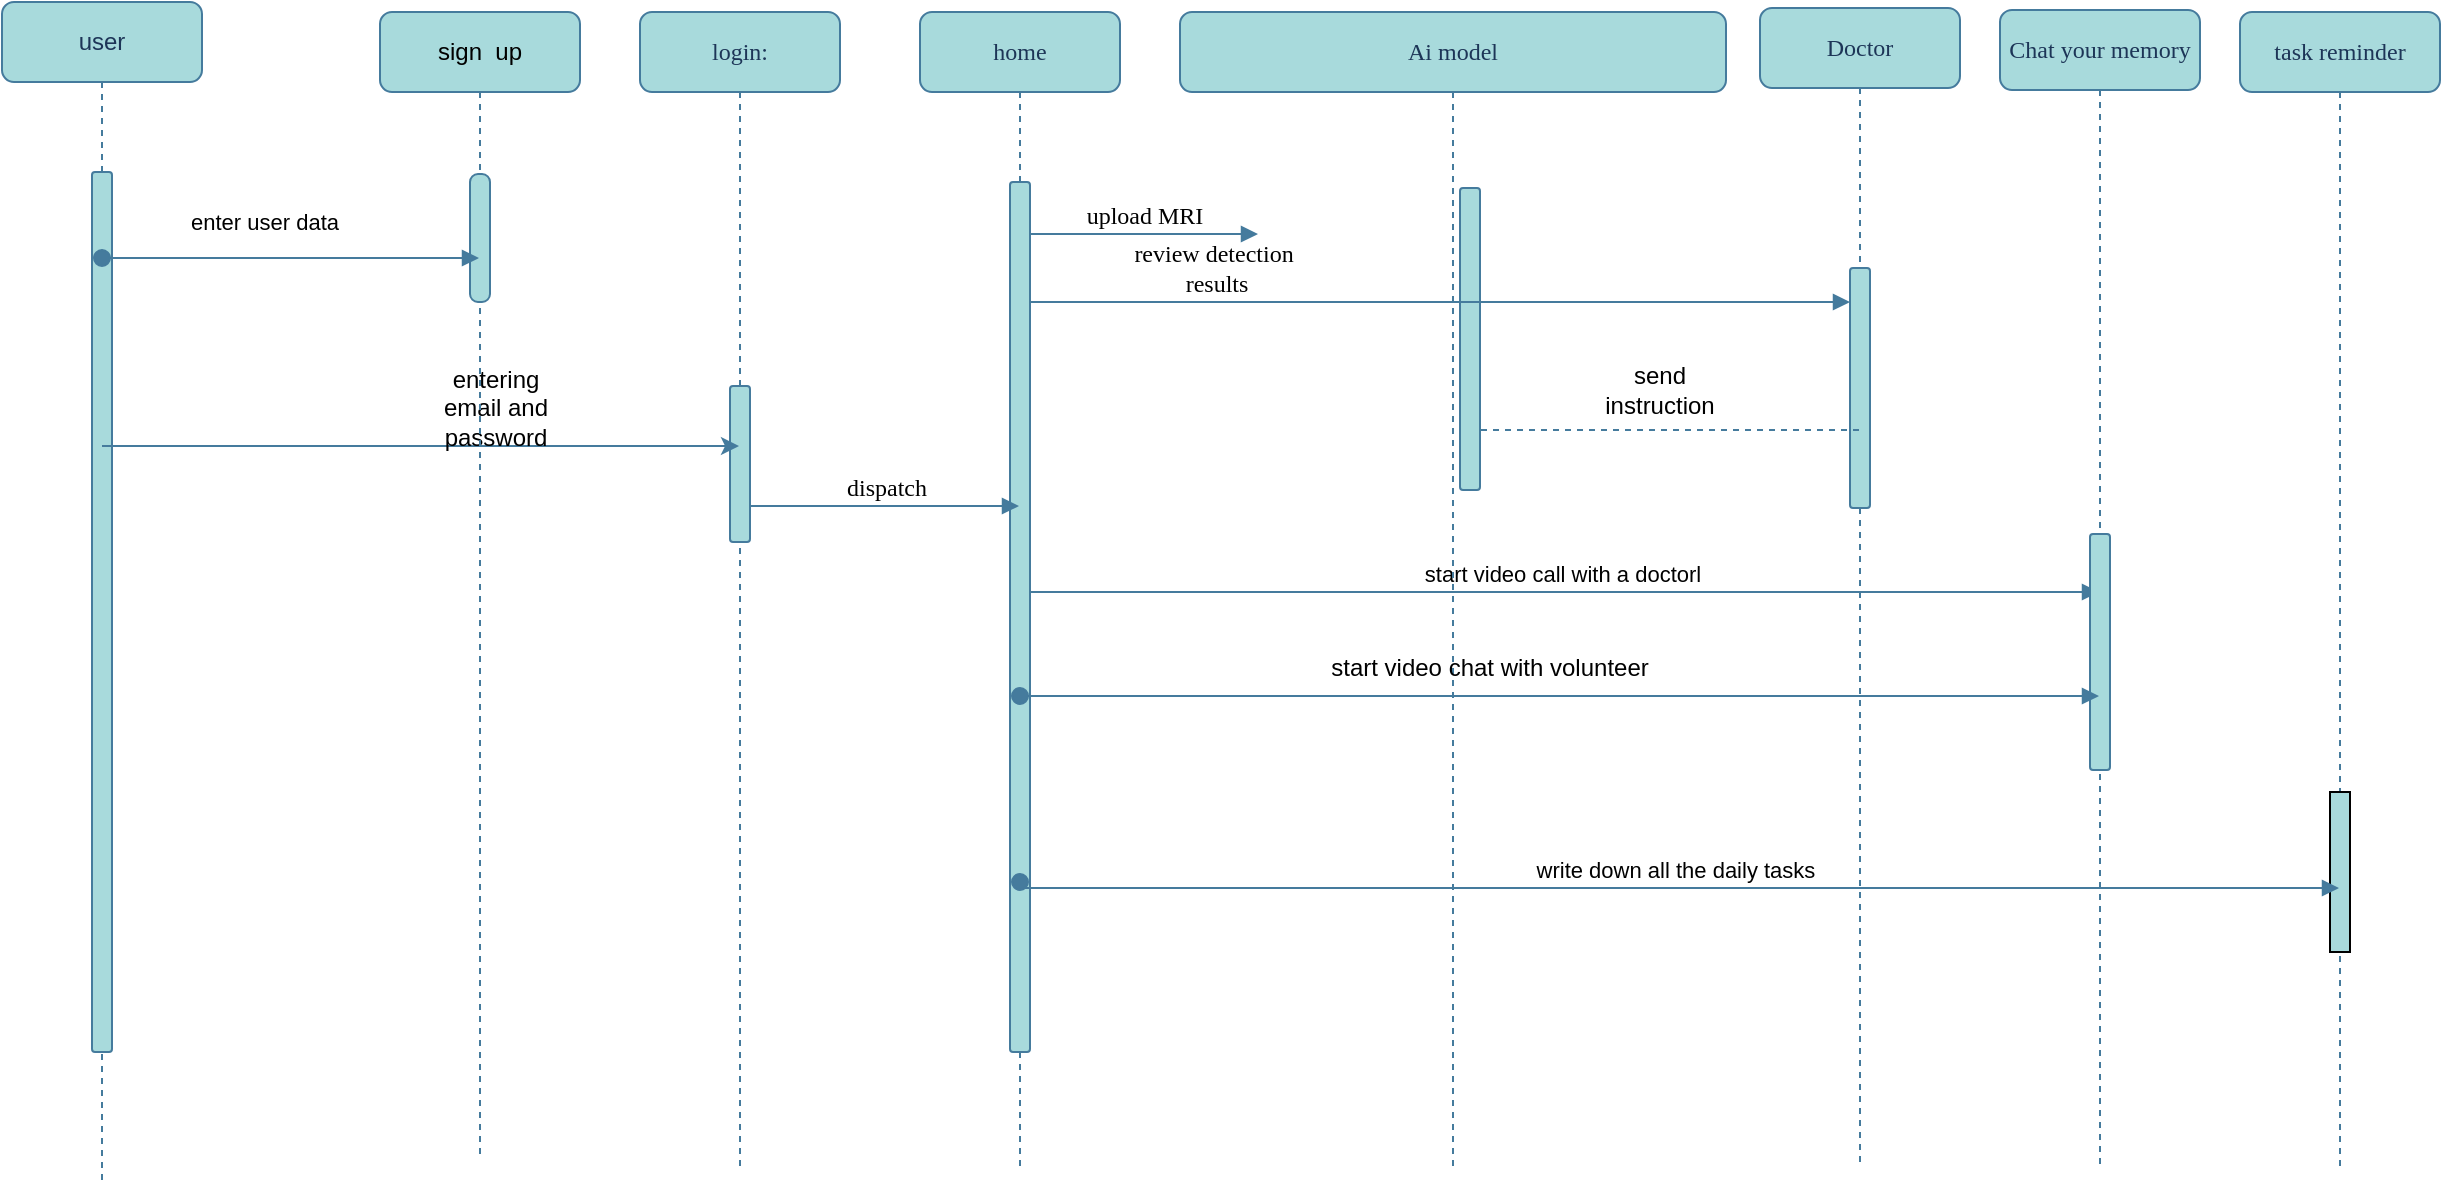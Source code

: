 <mxfile version="20.8.18" type="github">
  <diagram name="Page-1" id="13e1069c-82ec-6db2-03f1-153e76fe0fe0">
    <mxGraphModel dx="1050" dy="527" grid="0" gridSize="10" guides="1" tooltips="1" connect="1" arrows="1" fold="1" page="1" pageScale="1" pageWidth="1700" pageHeight="1100" background="none" math="0" shadow="0">
      <root>
        <mxCell id="0" />
        <mxCell id="1" parent="0" />
        <mxCell id="7baba1c4bc27f4b0-2" value="home" style="shape=umlLifeline;perimeter=lifelinePerimeter;whiteSpace=wrap;html=1;container=1;collapsible=0;recursiveResize=0;outlineConnect=0;rounded=1;shadow=0;comic=0;labelBackgroundColor=none;strokeWidth=1;fontFamily=Verdana;fontSize=12;align=center;fillColor=#A8DADC;strokeColor=#457B9D;fontColor=#1D3557;" parent="1" vertex="1">
          <mxGeometry x="490" y="115" width="100" height="580" as="geometry" />
        </mxCell>
        <mxCell id="7baba1c4bc27f4b0-10" value="" style="html=1;points=[];perimeter=orthogonalPerimeter;rounded=1;shadow=0;comic=0;labelBackgroundColor=none;strokeWidth=1;fontFamily=Verdana;fontSize=12;align=center;fillColor=#A8DADC;strokeColor=#457B9D;fontColor=#1D3557;" parent="7baba1c4bc27f4b0-2" vertex="1">
          <mxGeometry x="45" y="85" width="10" height="435" as="geometry" />
        </mxCell>
        <mxCell id="NwF6FNZLCDTrNRNX7nRo-11" value="start video call with a doctorl" style="html=1;verticalAlign=bottom;endArrow=block;edgeStyle=elbowEdgeStyle;elbow=vertical;curved=0;rounded=0;strokeColor=#457B9D;" parent="7baba1c4bc27f4b0-2" target="7baba1c4bc27f4b0-5" edge="1">
          <mxGeometry x="0.031" width="80" relative="1" as="geometry">
            <mxPoint x="55" y="270" as="sourcePoint" />
            <mxPoint x="135" y="270" as="targetPoint" />
            <Array as="points">
              <mxPoint x="320" y="290" />
            </Array>
            <mxPoint as="offset" />
          </mxGeometry>
        </mxCell>
        <mxCell id="7baba1c4bc27f4b0-3" value="Ai model" style="shape=umlLifeline;perimeter=lifelinePerimeter;whiteSpace=wrap;html=1;container=1;collapsible=0;recursiveResize=0;outlineConnect=0;rounded=1;shadow=0;comic=0;labelBackgroundColor=none;strokeWidth=1;fontFamily=Verdana;fontSize=12;align=center;fillColor=#A8DADC;strokeColor=#457B9D;fontColor=#1D3557;" parent="1" vertex="1">
          <mxGeometry x="620" y="115" width="273" height="579" as="geometry" />
        </mxCell>
        <mxCell id="NwF6FNZLCDTrNRNX7nRo-27" value="start video chat with&amp;nbsp;volunteer" style="text;strokeColor=none;align=center;fillColor=none;html=1;verticalAlign=middle;whiteSpace=wrap;rounded=0;" parent="7baba1c4bc27f4b0-3" vertex="1">
          <mxGeometry x="50" y="313" width="210" height="30" as="geometry" />
        </mxCell>
        <mxCell id="7baba1c4bc27f4b0-13" value="" style="html=1;points=[];perimeter=orthogonalPerimeter;rounded=1;shadow=0;comic=0;labelBackgroundColor=none;strokeWidth=1;fontFamily=Verdana;fontSize=12;align=center;fillColor=#A8DADC;strokeColor=#457B9D;fontColor=#1D3557;glass=0;" parent="7baba1c4bc27f4b0-3" vertex="1">
          <mxGeometry x="140" y="88" width="10" height="151" as="geometry" />
        </mxCell>
        <mxCell id="NwF6FNZLCDTrNRNX7nRo-4" value="send instruction" style="text;strokeColor=none;align=center;fillColor=none;html=1;verticalAlign=middle;whiteSpace=wrap;rounded=0;" parent="7baba1c4bc27f4b0-3" vertex="1">
          <mxGeometry x="210" y="174" width="60" height="30" as="geometry" />
        </mxCell>
        <mxCell id="7baba1c4bc27f4b0-4" value="Doctor" style="shape=umlLifeline;perimeter=lifelinePerimeter;whiteSpace=wrap;html=1;container=1;collapsible=0;recursiveResize=0;outlineConnect=0;rounded=1;shadow=0;comic=0;labelBackgroundColor=none;strokeWidth=1;fontFamily=Verdana;fontSize=12;align=center;fillColor=#A8DADC;strokeColor=#457B9D;fontColor=#1D3557;" parent="1" vertex="1">
          <mxGeometry x="910" y="113" width="100" height="580" as="geometry" />
        </mxCell>
        <mxCell id="7baba1c4bc27f4b0-16" value="" style="html=1;points=[];perimeter=orthogonalPerimeter;rounded=1;shadow=0;comic=0;labelBackgroundColor=none;strokeWidth=1;fontFamily=Verdana;fontSize=12;align=center;fillColor=#A8DADC;strokeColor=#457B9D;fontColor=#1D3557;" parent="7baba1c4bc27f4b0-4" vertex="1">
          <mxGeometry x="45" y="130" width="10" height="120" as="geometry" />
        </mxCell>
        <mxCell id="7baba1c4bc27f4b0-5" value="Chat your memory" style="shape=umlLifeline;perimeter=lifelinePerimeter;whiteSpace=wrap;html=1;container=1;collapsible=0;recursiveResize=0;outlineConnect=0;rounded=1;shadow=0;comic=0;labelBackgroundColor=none;strokeWidth=1;fontFamily=Verdana;fontSize=12;align=center;fillColor=#A8DADC;strokeColor=#457B9D;fontColor=#1D3557;" parent="1" vertex="1">
          <mxGeometry x="1030" y="114" width="100" height="580" as="geometry" />
        </mxCell>
        <mxCell id="7baba1c4bc27f4b0-19" value="" style="html=1;points=[];perimeter=orthogonalPerimeter;rounded=1;shadow=0;comic=0;labelBackgroundColor=none;strokeWidth=1;fontFamily=Verdana;fontSize=12;align=center;fillColor=#A8DADC;strokeColor=#457B9D;fontColor=#1D3557;" parent="7baba1c4bc27f4b0-5" vertex="1">
          <mxGeometry x="45" y="262" width="10" height="118" as="geometry" />
        </mxCell>
        <mxCell id="7baba1c4bc27f4b0-6" value="task reminder" style="shape=umlLifeline;perimeter=lifelinePerimeter;whiteSpace=wrap;html=1;container=1;collapsible=0;recursiveResize=0;outlineConnect=0;rounded=1;shadow=0;comic=0;labelBackgroundColor=none;strokeWidth=1;fontFamily=Verdana;fontSize=12;align=center;fillColor=#A8DADC;strokeColor=#457B9D;fontColor=#1D3557;" parent="1" vertex="1">
          <mxGeometry x="1150" y="115" width="100" height="580" as="geometry" />
        </mxCell>
        <mxCell id="NwF6FNZLCDTrNRNX7nRo-8" value="" style="html=1;points=[];perimeter=orthogonalPerimeter;outlineConnect=0;targetShapes=umlLifeline;portConstraint=eastwest;newEdgeStyle={&quot;edgeStyle&quot;:&quot;elbowEdgeStyle&quot;,&quot;elbow&quot;:&quot;vertical&quot;,&quot;curved&quot;:0,&quot;rounded&quot;:0};fillColor=#A8DADC;direction=west;" parent="7baba1c4bc27f4b0-6" vertex="1">
          <mxGeometry x="45" y="390" width="10" height="80" as="geometry" />
        </mxCell>
        <mxCell id="7baba1c4bc27f4b0-8" value="login:" style="shape=umlLifeline;perimeter=lifelinePerimeter;whiteSpace=wrap;html=1;container=1;collapsible=0;recursiveResize=0;outlineConnect=0;rounded=1;shadow=0;comic=0;labelBackgroundColor=none;strokeWidth=1;fontFamily=Verdana;fontSize=12;align=center;fillColor=#A8DADC;strokeColor=#457B9D;fontColor=#1D3557;" parent="1" vertex="1">
          <mxGeometry x="350" y="115" width="100" height="580" as="geometry" />
        </mxCell>
        <mxCell id="7baba1c4bc27f4b0-9" value="" style="html=1;points=[];perimeter=orthogonalPerimeter;rounded=1;shadow=0;comic=0;labelBackgroundColor=none;strokeWidth=1;fontFamily=Verdana;fontSize=12;align=center;fillColor=#A8DADC;strokeColor=#457B9D;fontColor=#1D3557;direction=west;" parent="7baba1c4bc27f4b0-8" vertex="1">
          <mxGeometry x="45" y="187" width="10" height="78" as="geometry" />
        </mxCell>
        <mxCell id="7baba1c4bc27f4b0-17" value="review detection&amp;nbsp;&lt;br&gt;results" style="html=1;verticalAlign=bottom;endArrow=block;labelBackgroundColor=none;fontFamily=Verdana;fontSize=12;edgeStyle=elbowEdgeStyle;elbow=vertical;strokeColor=#457B9D;fontColor=default;" parent="1" source="7baba1c4bc27f4b0-13" target="7baba1c4bc27f4b0-16" edge="1">
          <mxGeometry relative="1" as="geometry">
            <mxPoint x="590" y="260" as="sourcePoint" />
            <Array as="points">
              <mxPoint x="540" y="260" />
            </Array>
          </mxGeometry>
        </mxCell>
        <mxCell id="7baba1c4bc27f4b0-11" value="dispatch" style="html=1;verticalAlign=bottom;endArrow=block;labelBackgroundColor=none;fontFamily=Verdana;fontSize=12;edgeStyle=elbowEdgeStyle;elbow=vertical;strokeColor=#457B9D;fontColor=default;" parent="1" source="7baba1c4bc27f4b0-9" target="7baba1c4bc27f4b0-2" edge="1">
          <mxGeometry relative="1" as="geometry">
            <mxPoint x="300" y="230" as="sourcePoint" />
            <Array as="points">
              <mxPoint x="445" y="362" />
              <mxPoint x="444" y="346" />
            </Array>
          </mxGeometry>
        </mxCell>
        <mxCell id="7baba1c4bc27f4b0-14" value="upload MRI" style="html=1;verticalAlign=bottom;endArrow=block;labelBackgroundColor=none;fontFamily=Verdana;fontSize=12;edgeStyle=elbowEdgeStyle;elbow=vertical;strokeColor=#457B9D;fontColor=default;" parent="1" source="7baba1c4bc27f4b0-10" edge="1">
          <mxGeometry relative="1" as="geometry">
            <mxPoint x="450" y="240" as="sourcePoint" />
            <mxPoint x="659" y="226" as="targetPoint" />
            <Array as="points">
              <mxPoint x="645" y="226" />
            </Array>
          </mxGeometry>
        </mxCell>
        <mxCell id="MsLs-r4p8w__qgbVV_I5-2" value="user" style="shape=umlLifeline;perimeter=lifelinePerimeter;whiteSpace=wrap;html=1;container=0;dropTarget=0;collapsible=0;recursiveResize=0;outlineConnect=0;portConstraint=eastwest;newEdgeStyle={&quot;edgeStyle&quot;:&quot;elbowEdgeStyle&quot;,&quot;elbow&quot;:&quot;vertical&quot;,&quot;curved&quot;:0,&quot;rounded&quot;:0};strokeColor=#457B9D;fontColor=#1D3557;fillColor=#A8DADC;rounded=1;" parent="1" vertex="1">
          <mxGeometry x="31" y="110" width="100" height="590" as="geometry" />
        </mxCell>
        <mxCell id="MsLs-r4p8w__qgbVV_I5-3" value="" style="html=1;points=[];perimeter=orthogonalPerimeter;outlineConnect=0;targetShapes=umlLifeline;portConstraint=eastwest;newEdgeStyle={&quot;edgeStyle&quot;:&quot;elbowEdgeStyle&quot;,&quot;elbow&quot;:&quot;vertical&quot;,&quot;curved&quot;:0,&quot;rounded&quot;:0};rounded=1;strokeColor=#457B9D;fontColor=#1D3557;fillColor=#A8DADC;" parent="MsLs-r4p8w__qgbVV_I5-2" vertex="1">
          <mxGeometry x="45" y="85" width="10" height="440" as="geometry" />
        </mxCell>
        <mxCell id="NwF6FNZLCDTrNRNX7nRo-1" value="" style="edgeStyle=none;orthogonalLoop=1;jettySize=auto;html=1;rounded=0;strokeColor=#457B9D;" parent="1" source="MsLs-r4p8w__qgbVV_I5-2" target="7baba1c4bc27f4b0-8" edge="1">
          <mxGeometry width="80" relative="1" as="geometry">
            <mxPoint x="80" y="250" as="sourcePoint" />
            <mxPoint x="150" y="250" as="targetPoint" />
            <Array as="points">
              <mxPoint x="319" y="332" />
            </Array>
          </mxGeometry>
        </mxCell>
        <mxCell id="NwF6FNZLCDTrNRNX7nRo-2" value="entering email and password" style="text;strokeColor=none;align=center;fillColor=none;html=1;verticalAlign=middle;whiteSpace=wrap;rounded=0;" parent="1" vertex="1">
          <mxGeometry x="248" y="288" width="60" height="50" as="geometry" />
        </mxCell>
        <mxCell id="NwF6FNZLCDTrNRNX7nRo-15" value="write down all the daily tasks&amp;nbsp;" style="html=1;verticalAlign=bottom;startArrow=oval;startFill=1;endArrow=block;startSize=8;edgeStyle=elbowEdgeStyle;elbow=vertical;curved=0;rounded=0;strokeColor=#457B9D;" parent="1" target="7baba1c4bc27f4b0-6" edge="1">
          <mxGeometry width="60" relative="1" as="geometry">
            <mxPoint x="540" y="550" as="sourcePoint" />
            <mxPoint x="570" y="570" as="targetPoint" />
            <Array as="points">
              <mxPoint x="530" y="553" />
            </Array>
          </mxGeometry>
        </mxCell>
        <mxCell id="NwF6FNZLCDTrNRNX7nRo-19" value="sign&amp;nbsp; up" style="shape=umlLifeline;perimeter=lifelinePerimeter;whiteSpace=wrap;html=1;container=0;dropTarget=0;collapsible=0;recursiveResize=0;outlineConnect=0;portConstraint=eastwest;newEdgeStyle={&quot;edgeStyle&quot;:&quot;elbowEdgeStyle&quot;,&quot;elbow&quot;:&quot;vertical&quot;,&quot;curved&quot;:0,&quot;rounded&quot;:0};rounded=1;fillColor=#A8DADC;strokeColor=#457B9D;" parent="1" vertex="1">
          <mxGeometry x="220" y="115" width="100" height="572" as="geometry" />
        </mxCell>
        <mxCell id="NwF6FNZLCDTrNRNX7nRo-20" value="" style="html=1;points=[];perimeter=orthogonalPerimeter;outlineConnect=0;targetShapes=umlLifeline;portConstraint=eastwest;newEdgeStyle={&quot;edgeStyle&quot;:&quot;elbowEdgeStyle&quot;,&quot;elbow&quot;:&quot;vertical&quot;,&quot;curved&quot;:0,&quot;rounded&quot;:0};rounded=1;fillColor=#A8DADC;arcSize=40;strokeColor=#457B9D;" parent="NwF6FNZLCDTrNRNX7nRo-19" vertex="1">
          <mxGeometry x="45" y="81" width="10" height="64" as="geometry" />
        </mxCell>
        <mxCell id="NwF6FNZLCDTrNRNX7nRo-22" value="enter user data" style="html=1;verticalAlign=bottom;startArrow=oval;startFill=1;endArrow=block;startSize=8;edgeStyle=elbowEdgeStyle;elbow=vertical;curved=0;rounded=0;strokeColor=#457B9D;" parent="1" source="MsLs-r4p8w__qgbVV_I5-2" target="NwF6FNZLCDTrNRNX7nRo-19" edge="1">
          <mxGeometry x="-0.146" y="9" width="60" relative="1" as="geometry">
            <mxPoint x="144" y="562" as="sourcePoint" />
            <mxPoint x="168" y="245" as="targetPoint" />
            <Array as="points">
              <mxPoint x="144" y="238" />
              <mxPoint x="129" y="302" />
              <mxPoint x="490" y="785" />
            </Array>
            <mxPoint as="offset" />
          </mxGeometry>
        </mxCell>
        <mxCell id="NwF6FNZLCDTrNRNX7nRo-31" value="" style="endArrow=none;dashed=1;endFill=0;html=1;rounded=0;startArrow=none;strokeColor=#457B9D;" parent="1" source="7baba1c4bc27f4b0-4" target="7baba1c4bc27f4b0-13" edge="1">
          <mxGeometry width="160" relative="1" as="geometry">
            <mxPoint x="1352" y="434" as="sourcePoint" />
            <mxPoint x="1387" y="407" as="targetPoint" />
            <Array as="points">
              <mxPoint x="813" y="324" />
            </Array>
          </mxGeometry>
        </mxCell>
        <mxCell id="NwF6FNZLCDTrNRNX7nRo-33" value="" style="html=1;verticalAlign=bottom;startArrow=oval;startFill=1;endArrow=block;startSize=8;edgeStyle=elbowEdgeStyle;elbow=vertical;curved=0;rounded=0;strokeColor=#457B9D;" parent="1" source="7baba1c4bc27f4b0-2" target="7baba1c4bc27f4b0-5" edge="1">
          <mxGeometry width="60" relative="1" as="geometry">
            <mxPoint x="973" y="369" as="sourcePoint" />
            <mxPoint x="1028" y="369" as="targetPoint" />
            <Array as="points">
              <mxPoint x="815" y="457" />
              <mxPoint x="885" y="469" />
              <mxPoint x="998" y="360" />
            </Array>
          </mxGeometry>
        </mxCell>
      </root>
    </mxGraphModel>
  </diagram>
</mxfile>
